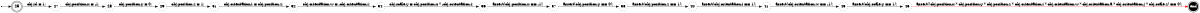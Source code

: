 digraph finite_state_machine {
	rankdir=LR
	size="8,5"
	94264486757408 [label = 25, shape = doublecircle, fixedsize = true]; 
	s94264486757408 [shape = point];
	e94264486751920 [shape = doublecircle, fixedsize = true, style = filled, fillcolor = black, fontcolor = white,  label = end];
	 94264486748912 [label = 27, shape = circle, fixedsize = true , style = dotted];
	 94264486748992 [label = 28, shape = circle, fixedsize = true , style = dotted];
	 94264486749200 [label = 29, shape = circle, fixedsize = true , style = dotted];
	 94264486749472 [label = 31, shape = circle, fixedsize = true , style = dotted];
	 94264486749744 [label = 32, shape = circle, fixedsize = true , style = dotted];
	 94264486750016 [label = 34, shape = circle, fixedsize = true , style = dotted];
	 94264486750288 [label = 36, shape = circle, fixedsize = true , style = dotted];
	 94264486750560 [label = 37, shape = circle, fixedsize = true , style = dotted];
	 94264486750832 [label = 38, shape = circle, fixedsize = true , style = dotted];
	 94264486751104 [label = 40, shape = circle, fixedsize = true , style = dotted];
	 94264486751376 [label = 41, shape = circle, fixedsize = true , style = dotted];
	 94264486751648 [label = 43, shape = circle, fixedsize = true , style = dotted];
	 94264486751920 [label = 45, shape = circle, fixedsize = true , style = dotted];
	s94264486757408 -> 94264486757408;
	94264486757408 -> 94264486748912 [ label = "obj.id = 1; "];
	94264486748912 -> 94264486748992 [ label = "obj.position.x = -1; "];
	94264486748992 -> 94264486749200 [ label = "obj.position.y = 0; "];
	94264486749200 -> 94264486749472 [ label = "obj.position.z = 1; "];
	94264486749472 -> 94264486749744 [ label = "obj.orientation.i = obj.position.z; "];
	94264486749744 -> 94264486750016 [ label = "obj.orientation.w = -obj.orientation.i; "];
	94264486750016 -> 94264486750288 [ label = "obj.scale.y = obj.position.x * -obj.orientation.i; "];
	94264486750288 -> 94264486750560 [ label = "assert(obj.position.x == -1); "];
	94264486750560 -> 94264486750832 [ label = "assert(obj.position.y == 0); "];
	94264486750832 -> 94264486751104 [ label = "assert(obj.position.z == 1); "];
	94264486751104 -> 94264486751376 [ label = "assert(obj.orientation.i == 1); "];
	94264486751376 -> 94264486751648 [ label = "assert(obj.orientation.w == -1); "];
	94264486751648 -> 94264486751920 [ label = "assert(obj.scale.y == 1); "];
	94264486751920 -> e94264486751920 [color = red, label = "assert((obj.position.x * obj.position.y * obj.position.z * obj.orientation.i * obj.orientation.w * obj.orientation.a * obj.orientation.j * obj.scale.z) == 0); "];
}